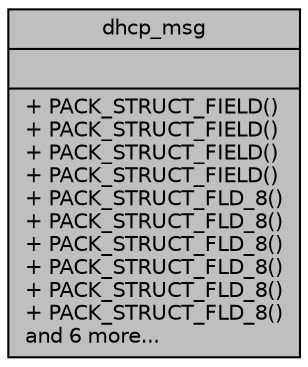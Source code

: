 digraph "dhcp_msg"
{
 // LATEX_PDF_SIZE
  edge [fontname="Helvetica",fontsize="10",labelfontname="Helvetica",labelfontsize="10"];
  node [fontname="Helvetica",fontsize="10",shape=record];
  Node1 [label="{dhcp_msg\n||+ PACK_STRUCT_FIELD()\l+ PACK_STRUCT_FIELD()\l+ PACK_STRUCT_FIELD()\l+ PACK_STRUCT_FIELD()\l+ PACK_STRUCT_FLD_8()\l+ PACK_STRUCT_FLD_8()\l+ PACK_STRUCT_FLD_8()\l+ PACK_STRUCT_FLD_8()\l+ PACK_STRUCT_FLD_8()\l+ PACK_STRUCT_FLD_8()\land 6 more...\l}",height=0.2,width=0.4,color="black", fillcolor="grey75", style="filled", fontcolor="black",tooltip=" "];
}
